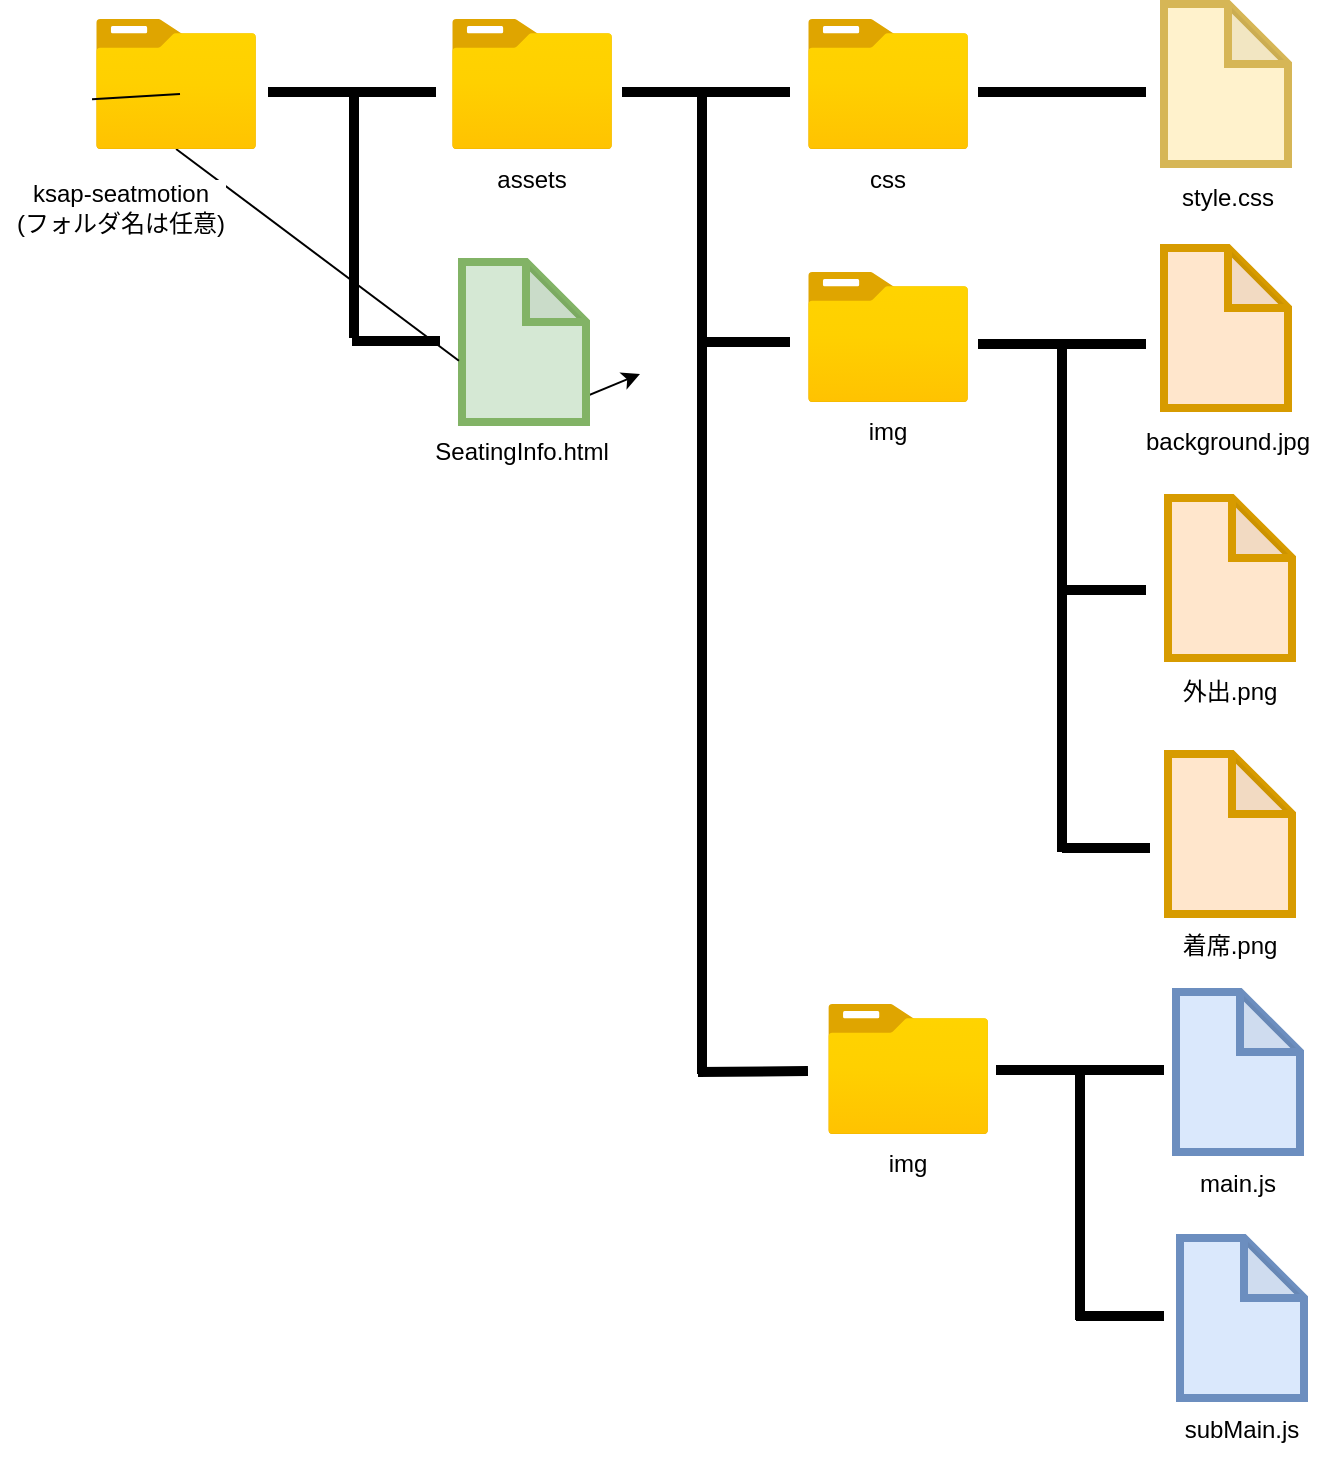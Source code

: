 <mxfile>
    <diagram id="BwXsjpgwLT-AdT8i3PSc" name="ページ1">
        <mxGraphModel dx="884" dy="446" grid="0" gridSize="10" guides="1" tooltips="1" connect="1" arrows="1" fold="1" page="1" pageScale="1" pageWidth="827" pageHeight="1169" background="#FFFFFF" math="0" shadow="0">
            <root>
                <mxCell id="0"/>
                <mxCell id="1" parent="0"/>
                <mxCell id="4" style="edgeStyle=none;html=1;exitX=0.5;exitY=1;exitDx=0;exitDy=0;entryX=-0.025;entryY=0.617;entryDx=0;entryDy=0;entryPerimeter=0;startArrow=none;" parent="1" edge="1" source="9">
                    <mxGeometry relative="1" as="geometry">
                        <mxPoint x="119" y="99" as="sourcePoint"/>
                        <mxPoint x="349" y="239.02" as="targetPoint"/>
                    </mxGeometry>
                </mxCell>
                <mxCell id="8" value="" style="shape=note;whiteSpace=wrap;html=1;backgroundOutline=1;darkOpacity=0.05;fillColor=#fff2cc;strokeColor=#d6b656;strokeWidth=4;" parent="1" vertex="1">
                    <mxGeometry x="611" y="54" width="62" height="80" as="geometry"/>
                </mxCell>
                <mxCell id="11" value="" style="shape=note;whiteSpace=wrap;html=1;backgroundOutline=1;darkOpacity=0.05;fillColor=#ffe6cc;strokeColor=#d79b00;strokeWidth=4;" parent="1" vertex="1">
                    <mxGeometry x="613" y="429" width="62" height="80" as="geometry"/>
                </mxCell>
                <mxCell id="12" value="" style="shape=note;whiteSpace=wrap;html=1;backgroundOutline=1;darkOpacity=0.05;fillColor=#ffe6cc;strokeColor=#d79b00;strokeWidth=4;" parent="1" vertex="1">
                    <mxGeometry x="611" y="176" width="62" height="80" as="geometry"/>
                </mxCell>
                <mxCell id="14" value="style.css" style="text;html=1;strokeColor=none;fillColor=none;align=center;verticalAlign=middle;whiteSpace=wrap;rounded=0;labelBackgroundColor=#FFFFFF;fontColor=#000000;" parent="1" vertex="1">
                    <mxGeometry x="613" y="136" width="60" height="30" as="geometry"/>
                </mxCell>
                <mxCell id="15" value="background.jpg" style="text;html=1;strokeColor=none;fillColor=none;align=center;verticalAlign=middle;whiteSpace=wrap;rounded=0;labelBackgroundColor=#FFFFFF;fontColor=#000000;" parent="1" vertex="1">
                    <mxGeometry x="592" y="258" width="102" height="30" as="geometry"/>
                </mxCell>
                <mxCell id="17" value="" style="shape=note;whiteSpace=wrap;html=1;backgroundOutline=1;darkOpacity=0.05;fillColor=#ffe6cc;strokeColor=#d79b00;strokeWidth=4;" parent="1" vertex="1">
                    <mxGeometry x="613" y="301" width="62" height="80" as="geometry"/>
                </mxCell>
                <mxCell id="18" value="外出.png" style="text;html=1;strokeColor=none;fillColor=none;align=center;verticalAlign=middle;whiteSpace=wrap;rounded=0;labelBackgroundColor=#FFFFFF;fontColor=#000000;" parent="1" vertex="1">
                    <mxGeometry x="607" y="383" width="74" height="30" as="geometry"/>
                </mxCell>
                <mxCell id="19" value="着席.png" style="text;html=1;strokeColor=none;fillColor=none;align=center;verticalAlign=middle;whiteSpace=wrap;rounded=0;labelBackgroundColor=#FFFFFF;fontColor=#000000;" parent="1" vertex="1">
                    <mxGeometry x="607" y="510" width="74" height="30" as="geometry"/>
                </mxCell>
                <mxCell id="20" value="" style="shape=note;whiteSpace=wrap;html=1;backgroundOutline=1;darkOpacity=0.05;fillColor=#dae8fc;strokeColor=#6c8ebf;strokeWidth=4;" parent="1" vertex="1">
                    <mxGeometry x="617" y="548" width="62" height="80" as="geometry"/>
                </mxCell>
                <mxCell id="21" value="main.js" style="text;html=1;strokeColor=none;fillColor=none;align=center;verticalAlign=middle;whiteSpace=wrap;rounded=0;labelBackgroundColor=#FFFFFF;fontColor=#000000;" parent="1" vertex="1">
                    <mxGeometry x="611" y="629" width="74" height="30" as="geometry"/>
                </mxCell>
                <mxCell id="22" value="" style="shape=note;whiteSpace=wrap;html=1;backgroundOutline=1;darkOpacity=0.05;fillColor=#dae8fc;strokeColor=#6c8ebf;strokeWidth=4;" parent="1" vertex="1">
                    <mxGeometry x="619" y="671" width="62" height="80" as="geometry"/>
                </mxCell>
                <mxCell id="23" value="subMain.js" style="text;html=1;strokeColor=none;fillColor=none;align=center;verticalAlign=middle;whiteSpace=wrap;rounded=0;labelBackgroundColor=#FFFFFF;fontColor=#000000;" parent="1" vertex="1">
                    <mxGeometry x="613" y="752" width="74" height="30" as="geometry"/>
                </mxCell>
                <mxCell id="24" value="" style="aspect=fixed;html=1;points=[];align=center;image;fontSize=12;image=img/lib/azure2/general/Folder_Blank.svg;labelBackgroundColor=#FFFFFF;fontColor=#000000;strokeWidth=0;fillColor=#FFFFFF;" vertex="1" parent="1">
                    <mxGeometry x="433" y="61.5" width="80.09" height="65" as="geometry"/>
                </mxCell>
                <mxCell id="26" value="" style="endArrow=none;html=1;fontColor=#000000;strokeColor=#000000;jumpSize=10;sourcePerimeterSpacing=19;strokeWidth=5;" edge="1" parent="1">
                    <mxGeometry width="50" height="50" relative="1" as="geometry">
                        <mxPoint x="518" y="98" as="sourcePoint"/>
                        <mxPoint x="602" y="98" as="targetPoint"/>
                    </mxGeometry>
                </mxCell>
                <mxCell id="27" value="css" style="text;html=1;strokeColor=none;fillColor=none;align=center;verticalAlign=middle;whiteSpace=wrap;rounded=0;labelBackgroundColor=#FFFFFF;fontColor=#000000;" vertex="1" parent="1">
                    <mxGeometry x="443.05" y="126.5" width="60" height="30" as="geometry"/>
                </mxCell>
                <mxCell id="28" value="" style="aspect=fixed;html=1;points=[];align=center;image;fontSize=12;image=img/lib/azure2/general/Folder_Blank.svg;labelBackgroundColor=#FFFFFF;fontColor=#000000;strokeWidth=0;fillColor=#FFFFFF;" vertex="1" parent="1">
                    <mxGeometry x="433" y="188" width="80.09" height="65" as="geometry"/>
                </mxCell>
                <mxCell id="29" value="img" style="text;html=1;strokeColor=none;fillColor=none;align=center;verticalAlign=middle;whiteSpace=wrap;rounded=0;labelBackgroundColor=#FFFFFF;fontColor=#000000;" vertex="1" parent="1">
                    <mxGeometry x="443.05" y="253" width="60" height="30" as="geometry"/>
                </mxCell>
                <mxCell id="30" value="" style="endArrow=none;html=1;fontColor=#000000;strokeColor=#000000;jumpSize=10;sourcePerimeterSpacing=19;strokeWidth=5;" edge="1" parent="1">
                    <mxGeometry width="50" height="50" relative="1" as="geometry">
                        <mxPoint x="518" y="224" as="sourcePoint"/>
                        <mxPoint x="602" y="224" as="targetPoint"/>
                    </mxGeometry>
                </mxCell>
                <mxCell id="31" value="" style="endArrow=none;html=1;fontColor=#000000;strokeColor=#000000;jumpSize=10;sourcePerimeterSpacing=19;strokeWidth=5;" edge="1" parent="1">
                    <mxGeometry width="50" height="50" relative="1" as="geometry">
                        <mxPoint x="560" y="226" as="sourcePoint"/>
                        <mxPoint x="560" y="478" as="targetPoint"/>
                    </mxGeometry>
                </mxCell>
                <mxCell id="32" value="" style="endArrow=none;html=1;fontColor=#000000;strokeColor=#000000;jumpSize=10;sourcePerimeterSpacing=19;strokeWidth=5;" edge="1" parent="1">
                    <mxGeometry width="50" height="50" relative="1" as="geometry">
                        <mxPoint x="558" y="347" as="sourcePoint"/>
                        <mxPoint x="602" y="347" as="targetPoint"/>
                    </mxGeometry>
                </mxCell>
                <mxCell id="33" value="" style="endArrow=none;html=1;fontColor=#000000;strokeColor=#000000;jumpSize=10;sourcePerimeterSpacing=19;strokeWidth=5;" edge="1" parent="1">
                    <mxGeometry width="50" height="50" relative="1" as="geometry">
                        <mxPoint x="560" y="476" as="sourcePoint"/>
                        <mxPoint x="604" y="476" as="targetPoint"/>
                    </mxGeometry>
                </mxCell>
                <mxCell id="34" value="" style="aspect=fixed;html=1;points=[];align=center;image;fontSize=12;image=img/lib/azure2/general/Folder_Blank.svg;labelBackgroundColor=#FFFFFF;fontColor=#000000;strokeWidth=0;fillColor=#FFFFFF;" vertex="1" parent="1">
                    <mxGeometry x="443.05" y="554" width="80.09" height="65" as="geometry"/>
                </mxCell>
                <mxCell id="35" value="img" style="text;html=1;strokeColor=none;fillColor=none;align=center;verticalAlign=middle;whiteSpace=wrap;rounded=0;labelBackgroundColor=#FFFFFF;fontColor=#000000;" vertex="1" parent="1">
                    <mxGeometry x="453.1" y="619" width="60" height="30" as="geometry"/>
                </mxCell>
                <mxCell id="36" value="" style="endArrow=none;html=1;fontColor=#000000;strokeColor=#000000;jumpSize=10;sourcePerimeterSpacing=19;strokeWidth=5;" edge="1" parent="1">
                    <mxGeometry width="50" height="50" relative="1" as="geometry">
                        <mxPoint x="527" y="587" as="sourcePoint"/>
                        <mxPoint x="611" y="587" as="targetPoint"/>
                    </mxGeometry>
                </mxCell>
                <mxCell id="37" value="" style="endArrow=none;html=1;fontColor=#000000;strokeColor=#000000;jumpSize=10;sourcePerimeterSpacing=19;strokeWidth=5;" edge="1" parent="1">
                    <mxGeometry width="50" height="50" relative="1" as="geometry">
                        <mxPoint x="569" y="589" as="sourcePoint"/>
                        <mxPoint x="569" y="712" as="targetPoint"/>
                    </mxGeometry>
                </mxCell>
                <mxCell id="38" value="" style="endArrow=none;html=1;fontColor=#000000;strokeColor=#000000;jumpSize=10;sourcePerimeterSpacing=19;strokeWidth=5;" edge="1" parent="1">
                    <mxGeometry width="50" height="50" relative="1" as="geometry">
                        <mxPoint x="567" y="710" as="sourcePoint"/>
                        <mxPoint x="611" y="710" as="targetPoint"/>
                    </mxGeometry>
                </mxCell>
                <mxCell id="39" value="" style="aspect=fixed;html=1;points=[];align=center;image;fontSize=12;image=img/lib/azure2/general/Folder_Blank.svg;labelBackgroundColor=#FFFFFF;fontColor=#000000;strokeWidth=0;fillColor=#FFFFFF;" vertex="1" parent="1">
                    <mxGeometry x="255" y="61.5" width="80.09" height="65" as="geometry"/>
                </mxCell>
                <mxCell id="40" value="" style="endArrow=none;html=1;fontColor=#000000;strokeColor=#000000;jumpSize=10;sourcePerimeterSpacing=19;strokeWidth=5;" edge="1" parent="1">
                    <mxGeometry width="50" height="50" relative="1" as="geometry">
                        <mxPoint x="340" y="98" as="sourcePoint"/>
                        <mxPoint x="424" y="98" as="targetPoint"/>
                    </mxGeometry>
                </mxCell>
                <mxCell id="41" value="assets" style="text;html=1;strokeColor=none;fillColor=none;align=center;verticalAlign=middle;whiteSpace=wrap;rounded=0;labelBackgroundColor=#FFFFFF;fontColor=#000000;" vertex="1" parent="1">
                    <mxGeometry x="265.05" y="126.5" width="60" height="30" as="geometry"/>
                </mxCell>
                <mxCell id="44" value="" style="endArrow=none;html=1;fontColor=#000000;strokeColor=#000000;jumpSize=10;sourcePerimeterSpacing=19;strokeWidth=5;" edge="1" parent="1">
                    <mxGeometry width="50" height="50" relative="1" as="geometry">
                        <mxPoint x="380" y="97" as="sourcePoint"/>
                        <mxPoint x="380" y="589" as="targetPoint"/>
                    </mxGeometry>
                </mxCell>
                <mxCell id="45" value="" style="endArrow=none;html=1;fontColor=#000000;strokeColor=#000000;jumpSize=10;sourcePerimeterSpacing=19;strokeWidth=5;" edge="1" parent="1">
                    <mxGeometry width="50" height="50" relative="1" as="geometry">
                        <mxPoint x="380" y="223" as="sourcePoint"/>
                        <mxPoint x="424" y="223" as="targetPoint"/>
                    </mxGeometry>
                </mxCell>
                <mxCell id="47" value="" style="endArrow=none;html=1;fontColor=#000000;strokeColor=#000000;jumpSize=10;sourcePerimeterSpacing=19;strokeWidth=5;" edge="1" parent="1">
                    <mxGeometry width="50" height="50" relative="1" as="geometry">
                        <mxPoint x="378" y="588" as="sourcePoint"/>
                        <mxPoint x="433" y="587.5" as="targetPoint"/>
                    </mxGeometry>
                </mxCell>
                <mxCell id="9" value="" style="shape=note;whiteSpace=wrap;html=1;backgroundOutline=1;darkOpacity=0.05;fillColor=#d5e8d4;strokeColor=#82b366;strokeWidth=4;" parent="1" vertex="1">
                    <mxGeometry x="260" y="183" width="62" height="80" as="geometry"/>
                </mxCell>
                <mxCell id="48" value="" style="edgeStyle=none;html=1;exitX=0.5;exitY=1;exitDx=0;exitDy=0;entryX=-0.025;entryY=0.617;entryDx=0;entryDy=0;entryPerimeter=0;endArrow=none;startArrow=none;" edge="1" parent="1" source="49" target="9">
                    <mxGeometry relative="1" as="geometry">
                        <mxPoint x="119" y="99" as="sourcePoint"/>
                        <mxPoint x="349" y="239.02" as="targetPoint"/>
                    </mxGeometry>
                </mxCell>
                <mxCell id="50" value="ksap-seatmotion&lt;br&gt;(フォルダ名は任意)" style="text;html=1;strokeColor=none;fillColor=none;align=center;verticalAlign=middle;whiteSpace=wrap;rounded=0;labelBackgroundColor=#FFFFFF;fontColor=#000000;" vertex="1" parent="1">
                    <mxGeometry x="29.57" y="141" width="118.95" height="30" as="geometry"/>
                </mxCell>
                <mxCell id="51" value="" style="endArrow=none;html=1;fontColor=#000000;strokeColor=#000000;jumpSize=10;sourcePerimeterSpacing=19;strokeWidth=5;" edge="1" parent="1">
                    <mxGeometry width="50" height="50" relative="1" as="geometry">
                        <mxPoint x="163" y="98" as="sourcePoint"/>
                        <mxPoint x="247" y="98" as="targetPoint"/>
                    </mxGeometry>
                </mxCell>
                <mxCell id="49" value="" style="aspect=fixed;html=1;points=[];align=center;image;fontSize=12;image=img/lib/azure2/general/Folder_Blank.svg;labelBackgroundColor=#FFFFFF;fontColor=#000000;strokeWidth=0;fillColor=#FFFFFF;" vertex="1" parent="1">
                    <mxGeometry x="77" y="61.5" width="80.09" height="65" as="geometry"/>
                </mxCell>
                <mxCell id="52" value="" style="edgeStyle=none;html=1;exitX=0.5;exitY=1;exitDx=0;exitDy=0;entryX=-0.025;entryY=0.617;entryDx=0;entryDy=0;entryPerimeter=0;endArrow=none;" edge="1" parent="1" target="49">
                    <mxGeometry relative="1" as="geometry">
                        <mxPoint x="119" y="99" as="sourcePoint"/>
                        <mxPoint x="258.45" y="232.36" as="targetPoint"/>
                    </mxGeometry>
                </mxCell>
                <mxCell id="53" value="" style="endArrow=none;html=1;fontColor=#000000;strokeColor=#000000;jumpSize=10;sourcePerimeterSpacing=19;strokeWidth=5;" edge="1" parent="1">
                    <mxGeometry width="50" height="50" relative="1" as="geometry">
                        <mxPoint x="206" y="98" as="sourcePoint"/>
                        <mxPoint x="206" y="221" as="targetPoint"/>
                    </mxGeometry>
                </mxCell>
                <mxCell id="54" value="" style="endArrow=none;html=1;fontColor=#000000;strokeColor=#000000;jumpSize=10;sourcePerimeterSpacing=19;strokeWidth=5;" edge="1" parent="1">
                    <mxGeometry width="50" height="50" relative="1" as="geometry">
                        <mxPoint x="205" y="222.5" as="sourcePoint"/>
                        <mxPoint x="249" y="222.5" as="targetPoint"/>
                    </mxGeometry>
                </mxCell>
                <mxCell id="55" value="SeatingInfo.html" style="text;html=1;strokeColor=none;fillColor=none;align=center;verticalAlign=middle;whiteSpace=wrap;rounded=0;labelBackgroundColor=#FFFFFF;fontColor=#000000;" vertex="1" parent="1">
                    <mxGeometry x="260" y="263" width="60" height="30" as="geometry"/>
                </mxCell>
            </root>
        </mxGraphModel>
    </diagram>
</mxfile>